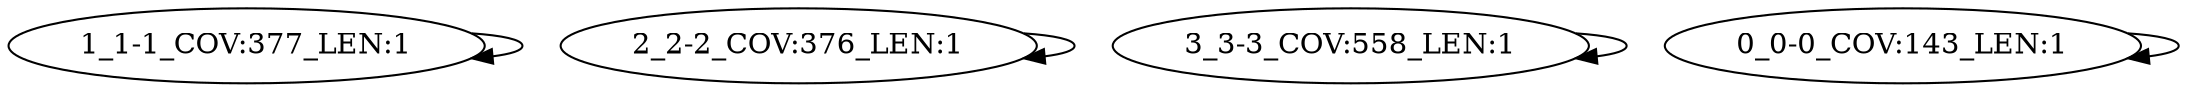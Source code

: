digraph G {
    "1_1-1_COV:377_LEN:1" -> "1_1-1_COV:377_LEN:1";
    "2_2-2_COV:376_LEN:1" -> "2_2-2_COV:376_LEN:1";
    "3_3-3_COV:558_LEN:1" -> "3_3-3_COV:558_LEN:1";
    "0_0-0_COV:143_LEN:1" -> "0_0-0_COV:143_LEN:1";
}
